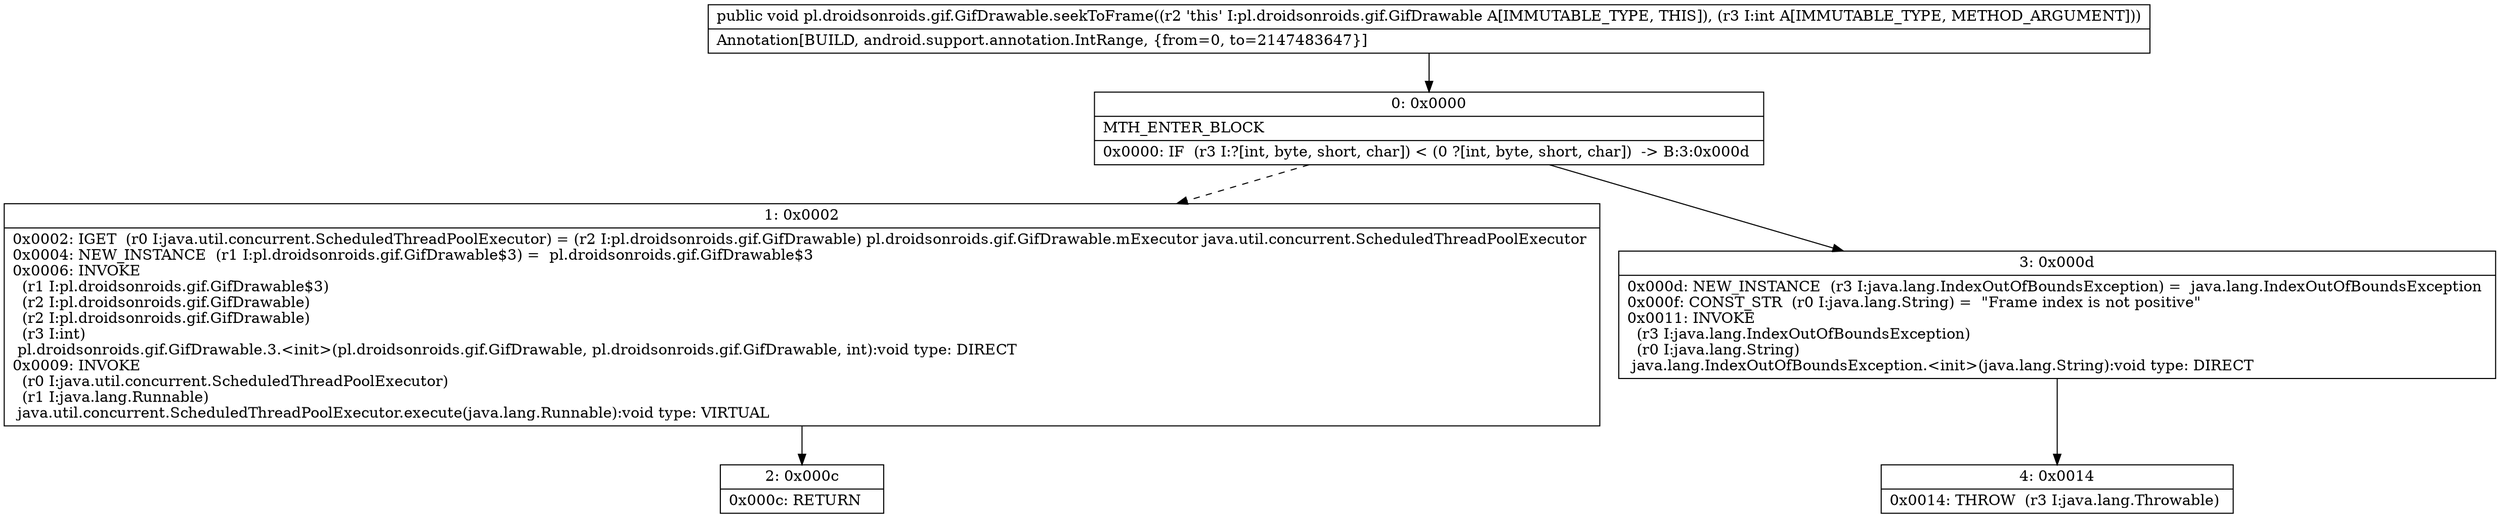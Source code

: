 digraph "CFG forpl.droidsonroids.gif.GifDrawable.seekToFrame(I)V" {
Node_0 [shape=record,label="{0\:\ 0x0000|MTH_ENTER_BLOCK\l|0x0000: IF  (r3 I:?[int, byte, short, char]) \< (0 ?[int, byte, short, char])  \-\> B:3:0x000d \l}"];
Node_1 [shape=record,label="{1\:\ 0x0002|0x0002: IGET  (r0 I:java.util.concurrent.ScheduledThreadPoolExecutor) = (r2 I:pl.droidsonroids.gif.GifDrawable) pl.droidsonroids.gif.GifDrawable.mExecutor java.util.concurrent.ScheduledThreadPoolExecutor \l0x0004: NEW_INSTANCE  (r1 I:pl.droidsonroids.gif.GifDrawable$3) =  pl.droidsonroids.gif.GifDrawable$3 \l0x0006: INVOKE  \l  (r1 I:pl.droidsonroids.gif.GifDrawable$3)\l  (r2 I:pl.droidsonroids.gif.GifDrawable)\l  (r2 I:pl.droidsonroids.gif.GifDrawable)\l  (r3 I:int)\l pl.droidsonroids.gif.GifDrawable.3.\<init\>(pl.droidsonroids.gif.GifDrawable, pl.droidsonroids.gif.GifDrawable, int):void type: DIRECT \l0x0009: INVOKE  \l  (r0 I:java.util.concurrent.ScheduledThreadPoolExecutor)\l  (r1 I:java.lang.Runnable)\l java.util.concurrent.ScheduledThreadPoolExecutor.execute(java.lang.Runnable):void type: VIRTUAL \l}"];
Node_2 [shape=record,label="{2\:\ 0x000c|0x000c: RETURN   \l}"];
Node_3 [shape=record,label="{3\:\ 0x000d|0x000d: NEW_INSTANCE  (r3 I:java.lang.IndexOutOfBoundsException) =  java.lang.IndexOutOfBoundsException \l0x000f: CONST_STR  (r0 I:java.lang.String) =  \"Frame index is not positive\" \l0x0011: INVOKE  \l  (r3 I:java.lang.IndexOutOfBoundsException)\l  (r0 I:java.lang.String)\l java.lang.IndexOutOfBoundsException.\<init\>(java.lang.String):void type: DIRECT \l}"];
Node_4 [shape=record,label="{4\:\ 0x0014|0x0014: THROW  (r3 I:java.lang.Throwable) \l}"];
MethodNode[shape=record,label="{public void pl.droidsonroids.gif.GifDrawable.seekToFrame((r2 'this' I:pl.droidsonroids.gif.GifDrawable A[IMMUTABLE_TYPE, THIS]), (r3 I:int A[IMMUTABLE_TYPE, METHOD_ARGUMENT]))  | Annotation[BUILD, android.support.annotation.IntRange, \{from=0, to=2147483647\}]\l}"];
MethodNode -> Node_0;
Node_0 -> Node_1[style=dashed];
Node_0 -> Node_3;
Node_1 -> Node_2;
Node_3 -> Node_4;
}

